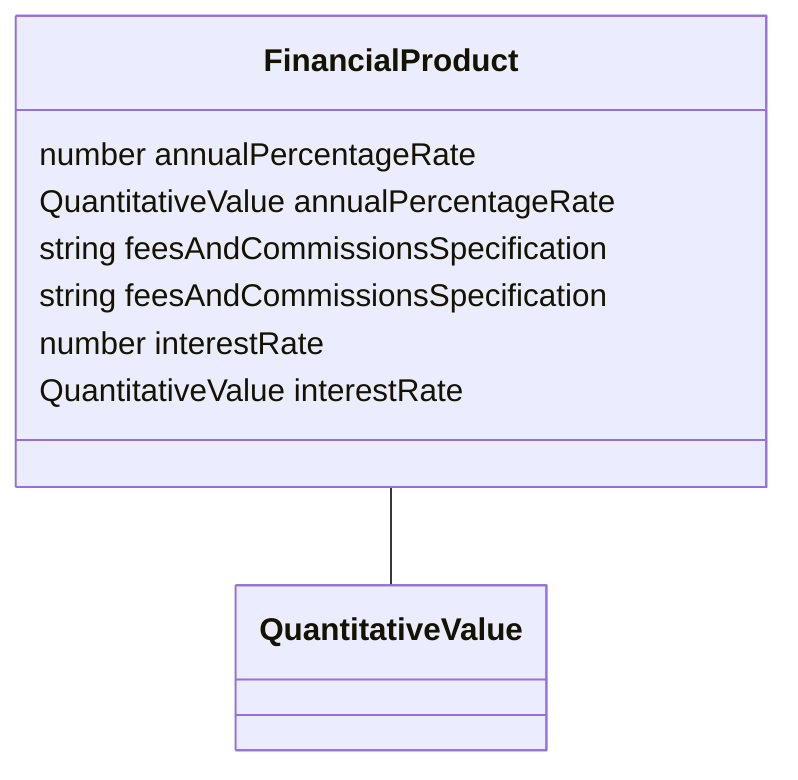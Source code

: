 classDiagram
  FinancialProduct -- QuantitativeValue


class FinancialProduct {

  number annualPercentageRate
  QuantitativeValue annualPercentageRate
  string feesAndCommissionsSpecification
  string feesAndCommissionsSpecification
  number interestRate
  QuantitativeValue interestRate

 }